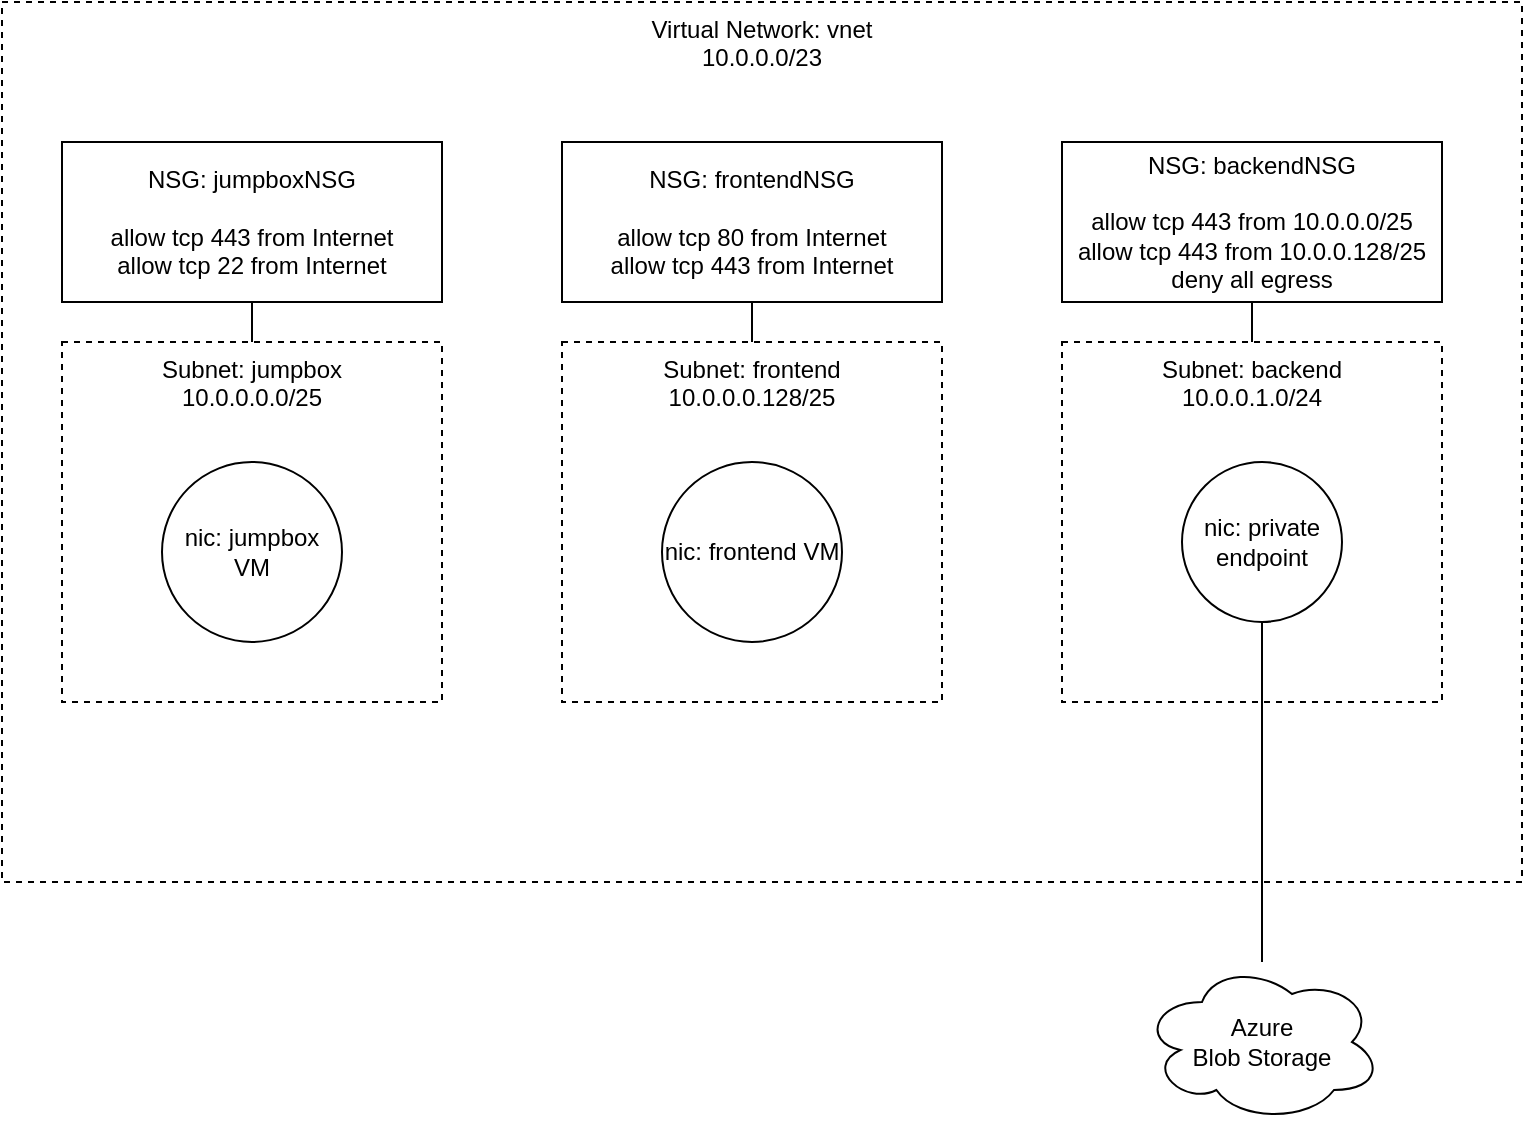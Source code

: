 <mxfile version="13.10.0" type="embed">
    <diagram id="gGVfy2cnYX6W5Gzd6e65" name="Page-1">
        <mxGraphModel dx="2258" dy="639" grid="1" gridSize="10" guides="1" tooltips="1" connect="1" arrows="1" fold="1" page="1" pageScale="1" pageWidth="850" pageHeight="1100" math="0" shadow="0">
            <root>
                <mxCell id="0"/>
                <mxCell id="1" parent="0"/>
                <mxCell id="2" value="Virtual Network: vnet&lt;br&gt;10.0.0.0/23" style="rounded=0;whiteSpace=wrap;html=1;dashed=1;verticalAlign=top;" vertex="1" parent="1">
                    <mxGeometry x="40" y="40" width="760" height="440" as="geometry"/>
                </mxCell>
                <mxCell id="3" value="Subnet: jumpbox&lt;br&gt;10.0.0.0.0/25" style="rounded=0;whiteSpace=wrap;html=1;dashed=1;verticalAlign=top;" vertex="1" parent="1">
                    <mxGeometry x="70" y="210" width="190" height="180" as="geometry"/>
                </mxCell>
                <mxCell id="4" value="Subnet: frontend&lt;br&gt;10.0.0.0.128/25" style="rounded=0;whiteSpace=wrap;html=1;dashed=1;verticalAlign=top;" vertex="1" parent="1">
                    <mxGeometry x="320" y="210" width="190" height="180" as="geometry"/>
                </mxCell>
                <mxCell id="5" value="Subnet: backend&lt;br&gt;10.0.0.1.0/24" style="rounded=0;whiteSpace=wrap;html=1;dashed=1;verticalAlign=top;" vertex="1" parent="1">
                    <mxGeometry x="570" y="210" width="190" height="180" as="geometry"/>
                </mxCell>
                <mxCell id="11" style="edgeStyle=orthogonalEdgeStyle;rounded=0;orthogonalLoop=1;jettySize=auto;html=1;entryX=0.5;entryY=0;entryDx=0;entryDy=0;endArrow=none;endFill=0;" edge="1" parent="1" source="6" target="3">
                    <mxGeometry relative="1" as="geometry"/>
                </mxCell>
                <mxCell id="6" value="NSG: jumpboxNSG&lt;br&gt;&lt;br&gt;allow tcp 443 from Internet&lt;br&gt;allow tcp 22 from Internet" style="rounded=0;whiteSpace=wrap;html=1;" vertex="1" parent="1">
                    <mxGeometry x="70" y="110" width="190" height="80" as="geometry"/>
                </mxCell>
                <mxCell id="10" style="edgeStyle=orthogonalEdgeStyle;rounded=0;orthogonalLoop=1;jettySize=auto;html=1;exitX=0.5;exitY=1;exitDx=0;exitDy=0;entryX=0.5;entryY=0;entryDx=0;entryDy=0;endArrow=none;endFill=0;" edge="1" parent="1" source="7" target="4">
                    <mxGeometry relative="1" as="geometry"/>
                </mxCell>
                <mxCell id="7" value="NSG: frontendNSG&lt;br&gt;&lt;br&gt;allow tcp 80 from Internet&lt;br&gt;allow tcp 443 from Internet" style="rounded=0;whiteSpace=wrap;html=1;" vertex="1" parent="1">
                    <mxGeometry x="320" y="110" width="190" height="80" as="geometry"/>
                </mxCell>
                <mxCell id="8" value="NSG: backendNSG&lt;br&gt;&lt;br&gt;allow tcp 443 from 10.0.0.0/25&lt;br&gt;allow tcp 443 from 10.0.0.128/25&lt;br&gt;deny all egress" style="rounded=0;whiteSpace=wrap;html=1;" vertex="1" parent="1">
                    <mxGeometry x="570" y="110" width="190" height="80" as="geometry"/>
                </mxCell>
                <mxCell id="9" value="" style="endArrow=none;html=1;entryX=0.5;entryY=1;entryDx=0;entryDy=0;exitX=0.5;exitY=0;exitDx=0;exitDy=0;" edge="1" parent="1" source="5" target="8">
                    <mxGeometry width="50" height="50" relative="1" as="geometry">
                        <mxPoint x="660" y="220" as="sourcePoint"/>
                        <mxPoint x="710" y="170" as="targetPoint"/>
                    </mxGeometry>
                </mxCell>
                <mxCell id="12" value="nic: jumpbox VM" style="ellipse;whiteSpace=wrap;html=1;aspect=fixed;" vertex="1" parent="1">
                    <mxGeometry x="120" y="270" width="90" height="90" as="geometry"/>
                </mxCell>
                <mxCell id="13" value="nic: frontend VM" style="ellipse;whiteSpace=wrap;html=1;aspect=fixed;" vertex="1" parent="1">
                    <mxGeometry x="370" y="270" width="90" height="90" as="geometry"/>
                </mxCell>
                <mxCell id="15" value="nic: private endpoint" style="ellipse;whiteSpace=wrap;html=1;aspect=fixed;" vertex="1" parent="1">
                    <mxGeometry x="630" y="270" width="80" height="80" as="geometry"/>
                </mxCell>
                <mxCell id="17" style="edgeStyle=orthogonalEdgeStyle;rounded=0;orthogonalLoop=1;jettySize=auto;html=1;entryX=0.5;entryY=1;entryDx=0;entryDy=0;endArrow=none;endFill=0;" edge="1" parent="1" source="16" target="15">
                    <mxGeometry relative="1" as="geometry"/>
                </mxCell>
                <mxCell id="16" value="Azure&lt;br&gt;Blob Storage" style="ellipse;shape=cloud;whiteSpace=wrap;html=1;" vertex="1" parent="1">
                    <mxGeometry x="610" y="520" width="120" height="80" as="geometry"/>
                </mxCell>
            </root>
        </mxGraphModel>
    </diagram>
</mxfile>

